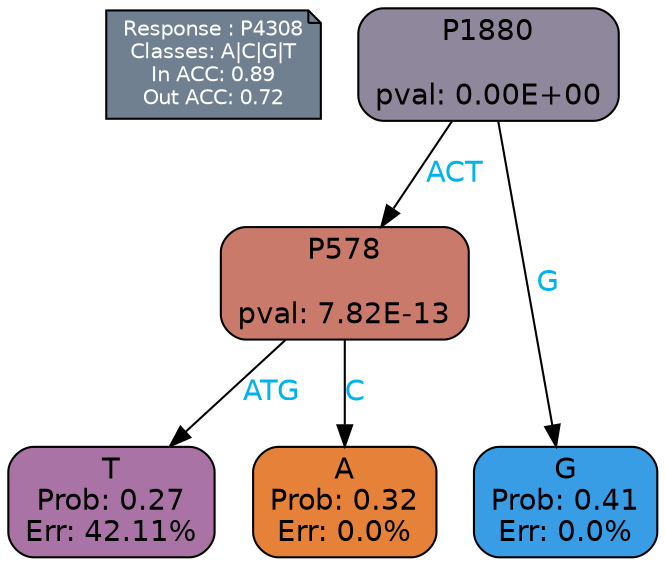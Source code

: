 digraph Tree {
node [shape=box, style="filled, rounded", color="black", fontname=helvetica] ;
graph [ranksep=equally, splines=polylines, bgcolor=transparent, dpi=600] ;
edge [fontname=helvetica] ;
LEGEND [label="Response : P4308
Classes: A|C|G|T
In ACC: 0.89
Out ACC: 0.72
",shape=note,align=left,style=filled,fillcolor="slategray",fontcolor="white",fontsize=10];1 [label="P1880

pval: 0.00E+00", fillcolor="#8f889c"] ;
2 [label="P578

pval: 7.82E-13", fillcolor="#ca7a6a"] ;
3 [label="T
Prob: 0.27
Err: 42.11%", fillcolor="#aa73a5"] ;
4 [label="A
Prob: 0.32
Err: 0.0%", fillcolor="#e58139"] ;
5 [label="G
Prob: 0.41
Err: 0.0%", fillcolor="#399de5"] ;
1 -> 2 [label="ACT",fontcolor=deepskyblue2] ;
1 -> 5 [label="G",fontcolor=deepskyblue2] ;
2 -> 3 [label="ATG",fontcolor=deepskyblue2] ;
2 -> 4 [label="C",fontcolor=deepskyblue2] ;
{rank = same; 3;4;5;}{rank = same; LEGEND;1;}}